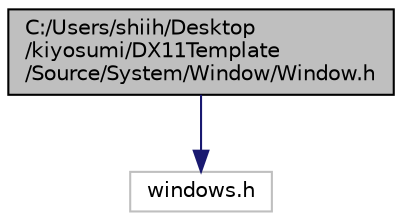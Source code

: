 digraph "C:/Users/shiih/Desktop/kiyosumi/DX11Template/Source/System/Window/Window.h"
{
 // LATEX_PDF_SIZE
  edge [fontname="Helvetica",fontsize="10",labelfontname="Helvetica",labelfontsize="10"];
  node [fontname="Helvetica",fontsize="10",shape=record];
  Node1 [label="C:/Users/shiih/Desktop\l/kiyosumi/DX11Template\l/Source/System/Window/Window.h",height=0.2,width=0.4,color="black", fillcolor="grey75", style="filled", fontcolor="black",tooltip="Window生成,WndProc(CALLBACK関数)の管理"];
  Node1 -> Node2 [color="midnightblue",fontsize="10",style="solid",fontname="Helvetica"];
  Node2 [label="windows.h",height=0.2,width=0.4,color="grey75", fillcolor="white", style="filled",tooltip=" "];
}
